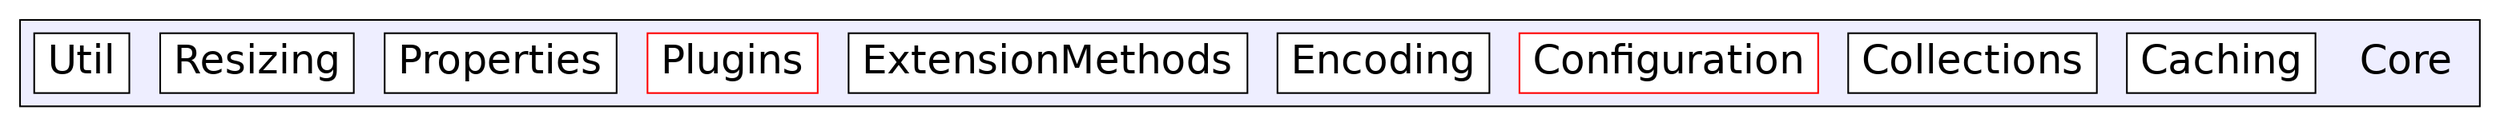 digraph "C:/Users/nathanael/Documents/resizer/Core" {
  compound=true
  node [ fontsize="24", fontname="Helvetica"];
  edge [ labelfontsize="24", labelfontname="Helvetica"];
  subgraph clusterdir_c6310732a22f63c0c2fc5595561e68f1 {
    graph [ bgcolor="#eeeeff", pencolor="black", label="" URL="dir_c6310732a22f63c0c2fc5595561e68f1.html"];
    dir_c6310732a22f63c0c2fc5595561e68f1 [shape=plaintext label="Core"];
    dir_ce65b6ad7852f673678e224bcbe34427 [shape=box label="Caching" color="black" fillcolor="white" style="filled" URL="dir_ce65b6ad7852f673678e224bcbe34427.html"];
    dir_a62f54d30bac0e19278c929993e6b1a7 [shape=box label="Collections" color="black" fillcolor="white" style="filled" URL="dir_a62f54d30bac0e19278c929993e6b1a7.html"];
    dir_1aa7619aaed8283e79194428e3ce4afd [shape=box label="Configuration" color="red" fillcolor="white" style="filled" URL="dir_1aa7619aaed8283e79194428e3ce4afd.html"];
    dir_14bd828a222b40e5e5f74fa343803a88 [shape=box label="Encoding" color="black" fillcolor="white" style="filled" URL="dir_14bd828a222b40e5e5f74fa343803a88.html"];
    dir_d721416388a93978ec2314e607cecfd0 [shape=box label="ExtensionMethods" color="black" fillcolor="white" style="filled" URL="dir_d721416388a93978ec2314e607cecfd0.html"];
    dir_364894e5d93bffffc1006b71d92cbe0f [shape=box label="Plugins" color="red" fillcolor="white" style="filled" URL="dir_364894e5d93bffffc1006b71d92cbe0f.html"];
    dir_53a2ebecadac6b73cd1c4a7607cd22eb [shape=box label="Properties" color="black" fillcolor="white" style="filled" URL="dir_53a2ebecadac6b73cd1c4a7607cd22eb.html"];
    dir_30461bcd6cb93fd37f3634d3097c622f [shape=box label="Resizing" color="black" fillcolor="white" style="filled" URL="dir_30461bcd6cb93fd37f3634d3097c622f.html"];
    dir_268dce770e77c81dfde144f255ab40a9 [shape=box label="Util" color="black" fillcolor="white" style="filled" URL="dir_268dce770e77c81dfde144f255ab40a9.html"];
  }
}
